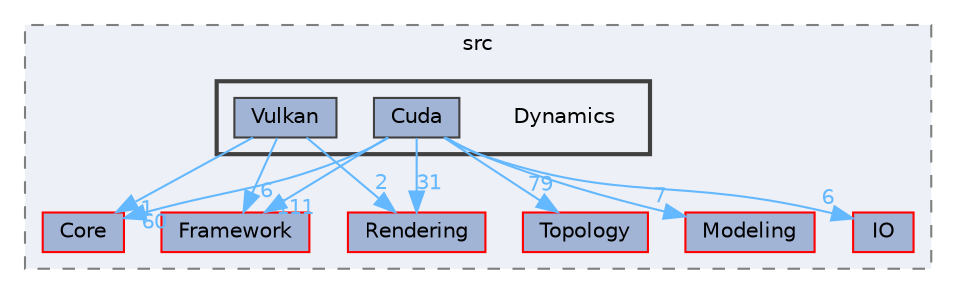 digraph "D:/Peridyno/peridyno/src/Dynamics"
{
 // LATEX_PDF_SIZE
  bgcolor="transparent";
  edge [fontname=Helvetica,fontsize=10,labelfontname=Helvetica,labelfontsize=10];
  node [fontname=Helvetica,fontsize=10,shape=box,height=0.2,width=0.4];
  compound=true
  subgraph clusterdir_6a6e80a0c5c1b65cddfc9bdbf102d730 {
    graph [ bgcolor="#edf0f7", pencolor="grey50", label="src", fontname=Helvetica,fontsize=10 style="filled,dashed", URL="dir_6a6e80a0c5c1b65cddfc9bdbf102d730.html",tooltip=""]
  dir_72c161997c5186b0a4bbf39a44809cf4 [label="Framework", fillcolor="#a2b4d6", color="red", style="filled", URL="dir_72c161997c5186b0a4bbf39a44809cf4.html",tooltip=""];
  dir_764a12c72bc3d9052d5e3ebe390f3c27 [label="Rendering", fillcolor="#a2b4d6", color="red", style="filled", URL="dir_764a12c72bc3d9052d5e3ebe390f3c27.html",tooltip=""];
  dir_7ded34adb3e08c5a039f89f629ad7b33 [label="Topology", fillcolor="#a2b4d6", color="red", style="filled", URL="dir_7ded34adb3e08c5a039f89f629ad7b33.html",tooltip=""];
  dir_7098558150fb41b4059e7cec4fdfe2bf [label="Modeling", fillcolor="#a2b4d6", color="red", style="filled", URL="dir_7098558150fb41b4059e7cec4fdfe2bf.html",tooltip=""];
  dir_18ab09de471ddf4a6c726bf6f36eb1c9 [label="Core", fillcolor="#a2b4d6", color="red", style="filled", URL="dir_18ab09de471ddf4a6c726bf6f36eb1c9.html",tooltip=""];
  dir_ad704191c13ee5eda64786a6ffabcfdc [label="IO", fillcolor="#a2b4d6", color="red", style="filled", URL="dir_ad704191c13ee5eda64786a6ffabcfdc.html",tooltip=""];
  subgraph clusterdir_fd8f3ed6aa4978ca948e4e53f2ea17ff {
    graph [ bgcolor="#edf0f7", pencolor="grey25", label="", fontname=Helvetica,fontsize=10 style="filled,bold", URL="dir_fd8f3ed6aa4978ca948e4e53f2ea17ff.html",tooltip=""]
    dir_fd8f3ed6aa4978ca948e4e53f2ea17ff [shape=plaintext, label="Dynamics"];
  dir_5b6078a30aa2f816f8ccd07bd3a8bd2d [label="Cuda", fillcolor="#a2b4d6", color="grey25", style="filled", URL="dir_5b6078a30aa2f816f8ccd07bd3a8bd2d.html",tooltip=""];
  dir_d72a75ea03dac58a84081306d01c8920 [label="Vulkan", fillcolor="#a2b4d6", color="grey25", style="filled", URL="dir_d72a75ea03dac58a84081306d01c8920.html",tooltip=""];
  }
  }
  dir_5b6078a30aa2f816f8ccd07bd3a8bd2d->dir_7ded34adb3e08c5a039f89f629ad7b33 [headlabel="79", labeldistance=1.5 headhref="dir_000017_000081.html" href="dir_000017_000081.html" color="steelblue1" fontcolor="steelblue1"];
  dir_5b6078a30aa2f816f8ccd07bd3a8bd2d->dir_764a12c72bc3d9052d5e3ebe390f3c27 [headlabel="31", labeldistance=1.5 headhref="dir_000017_000072.html" href="dir_000017_000072.html" color="steelblue1" fontcolor="steelblue1"];
  dir_5b6078a30aa2f816f8ccd07bd3a8bd2d->dir_72c161997c5186b0a4bbf39a44809cf4 [headlabel="111", labeldistance=1.5 headhref="dir_000017_000027.html" href="dir_000017_000027.html" color="steelblue1" fontcolor="steelblue1"];
  dir_5b6078a30aa2f816f8ccd07bd3a8bd2d->dir_7098558150fb41b4059e7cec4fdfe2bf [headlabel="7", labeldistance=1.5 headhref="dir_000017_000042.html" href="dir_000017_000042.html" color="steelblue1" fontcolor="steelblue1"];
  dir_5b6078a30aa2f816f8ccd07bd3a8bd2d->dir_18ab09de471ddf4a6c726bf6f36eb1c9 [headlabel="60", labeldistance=1.5 headhref="dir_000017_000014.html" href="dir_000017_000014.html" color="steelblue1" fontcolor="steelblue1"];
  dir_5b6078a30aa2f816f8ccd07bd3a8bd2d->dir_ad704191c13ee5eda64786a6ffabcfdc [headlabel="6", labeldistance=1.5 headhref="dir_000017_000037.html" href="dir_000017_000037.html" color="steelblue1" fontcolor="steelblue1"];
  dir_d72a75ea03dac58a84081306d01c8920->dir_18ab09de471ddf4a6c726bf6f36eb1c9 [headlabel="1", labeldistance=1.5 headhref="dir_000091_000014.html" href="dir_000091_000014.html" color="steelblue1" fontcolor="steelblue1"];
  dir_d72a75ea03dac58a84081306d01c8920->dir_72c161997c5186b0a4bbf39a44809cf4 [headlabel="6", labeldistance=1.5 headhref="dir_000091_000027.html" href="dir_000091_000027.html" color="steelblue1" fontcolor="steelblue1"];
  dir_d72a75ea03dac58a84081306d01c8920->dir_764a12c72bc3d9052d5e3ebe390f3c27 [headlabel="2", labeldistance=1.5 headhref="dir_000091_000072.html" href="dir_000091_000072.html" color="steelblue1" fontcolor="steelblue1"];
}
